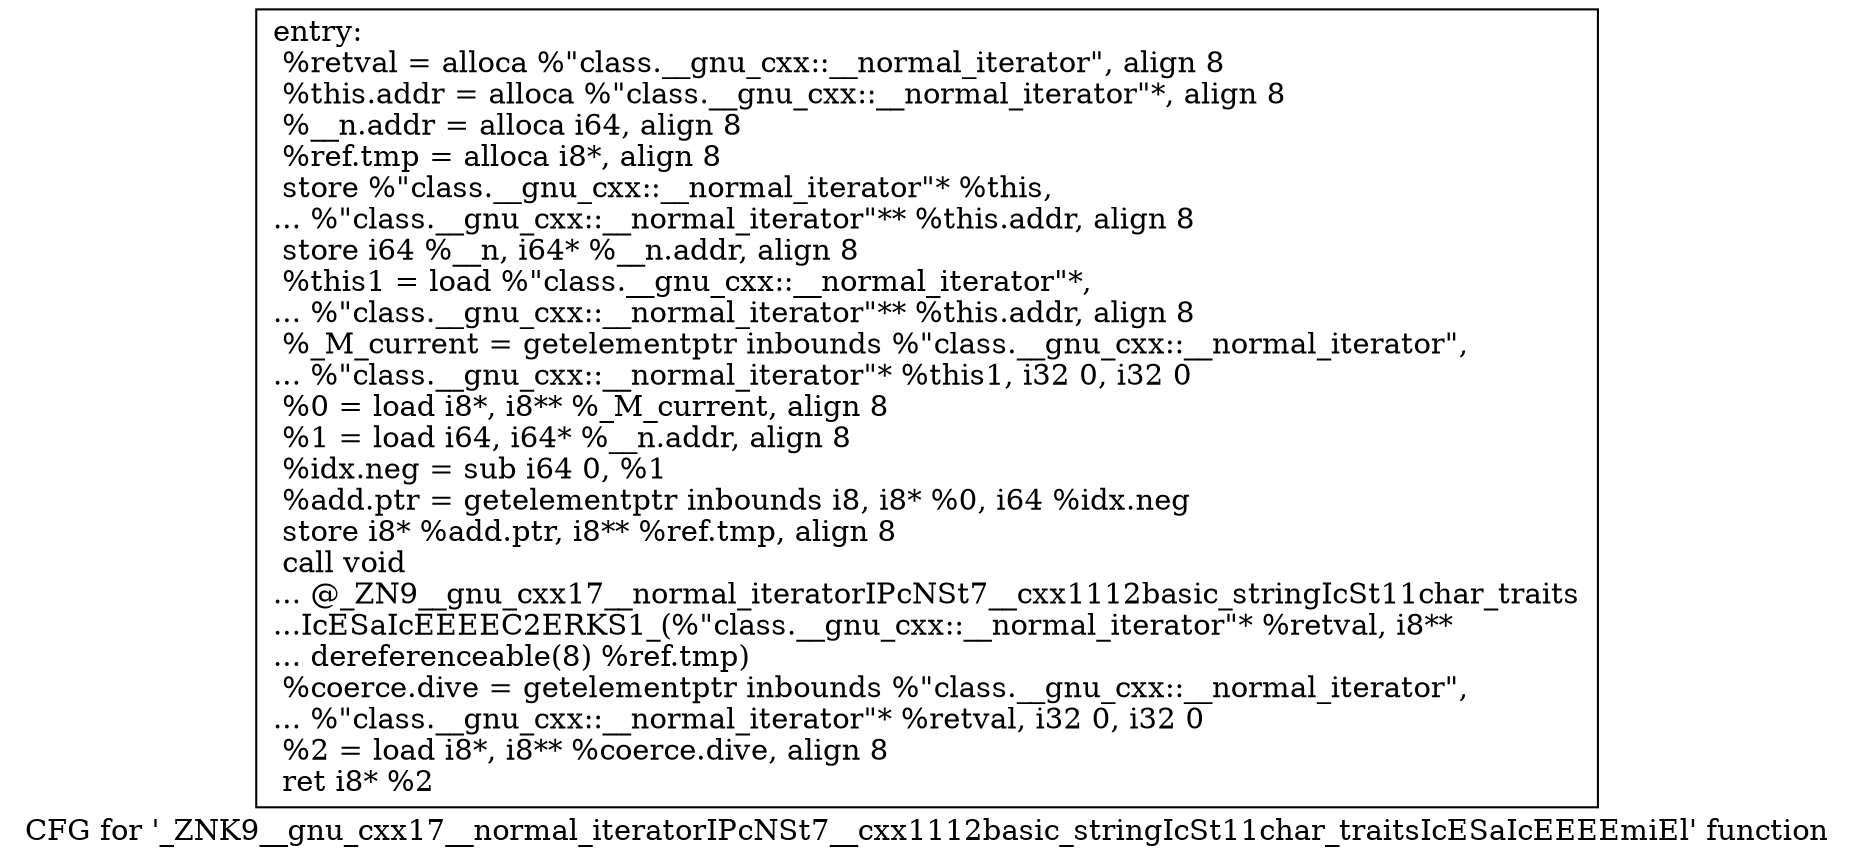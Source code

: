digraph "CFG for '_ZNK9__gnu_cxx17__normal_iteratorIPcNSt7__cxx1112basic_stringIcSt11char_traitsIcESaIcEEEEmiEl' function" {
	label="CFG for '_ZNK9__gnu_cxx17__normal_iteratorIPcNSt7__cxx1112basic_stringIcSt11char_traitsIcESaIcEEEEmiEl' function";

	Node0x6b4a210 [shape=record,label="{entry:\l  %retval = alloca %\"class.__gnu_cxx::__normal_iterator\", align 8\l  %this.addr = alloca %\"class.__gnu_cxx::__normal_iterator\"*, align 8\l  %__n.addr = alloca i64, align 8\l  %ref.tmp = alloca i8*, align 8\l  store %\"class.__gnu_cxx::__normal_iterator\"* %this,\l... %\"class.__gnu_cxx::__normal_iterator\"** %this.addr, align 8\l  store i64 %__n, i64* %__n.addr, align 8\l  %this1 = load %\"class.__gnu_cxx::__normal_iterator\"*,\l... %\"class.__gnu_cxx::__normal_iterator\"** %this.addr, align 8\l  %_M_current = getelementptr inbounds %\"class.__gnu_cxx::__normal_iterator\",\l... %\"class.__gnu_cxx::__normal_iterator\"* %this1, i32 0, i32 0\l  %0 = load i8*, i8** %_M_current, align 8\l  %1 = load i64, i64* %__n.addr, align 8\l  %idx.neg = sub i64 0, %1\l  %add.ptr = getelementptr inbounds i8, i8* %0, i64 %idx.neg\l  store i8* %add.ptr, i8** %ref.tmp, align 8\l  call void\l... @_ZN9__gnu_cxx17__normal_iteratorIPcNSt7__cxx1112basic_stringIcSt11char_traits\l...IcESaIcEEEEC2ERKS1_(%\"class.__gnu_cxx::__normal_iterator\"* %retval, i8**\l... dereferenceable(8) %ref.tmp)\l  %coerce.dive = getelementptr inbounds %\"class.__gnu_cxx::__normal_iterator\",\l... %\"class.__gnu_cxx::__normal_iterator\"* %retval, i32 0, i32 0\l  %2 = load i8*, i8** %coerce.dive, align 8\l  ret i8* %2\l}"];
}
